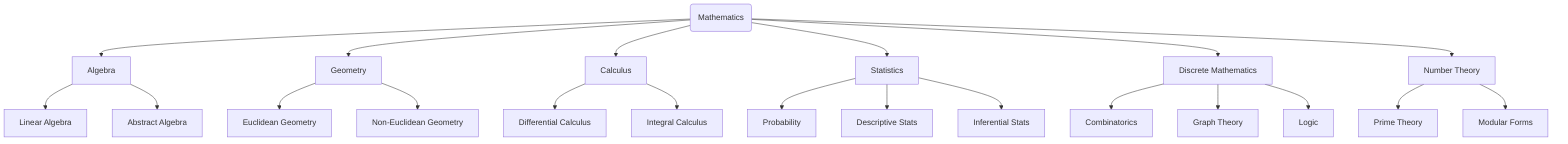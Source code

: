 graph TD
  M(Mathematics)
  M --> A[Algebra]
  M --> G[Geometry]
  M --> C[Calculus]
  M --> S[Statistics]
  M --> D[Discrete Mathematics]
  M --> N[Number Theory]
  A --> LA[Linear Algebra]
  A --> AA[Abstract Algebra]
  G --> EG[Euclidean Geometry]
  G --> NG[Non-Euclidean Geometry]
  C --> DI[Differential Calculus]
  C --> IN[Integral Calculus]
  S --> PS[Probability]
  S --> DS[Descriptive Stats]
  S --> IS[Inferential Stats]
  D --> CO[Combinatorics]
  D --> GR[Graph Theory]
  D --> LG[Logic]
  N --> PT[Prime Theory]
  N --> MF[Modular Forms]